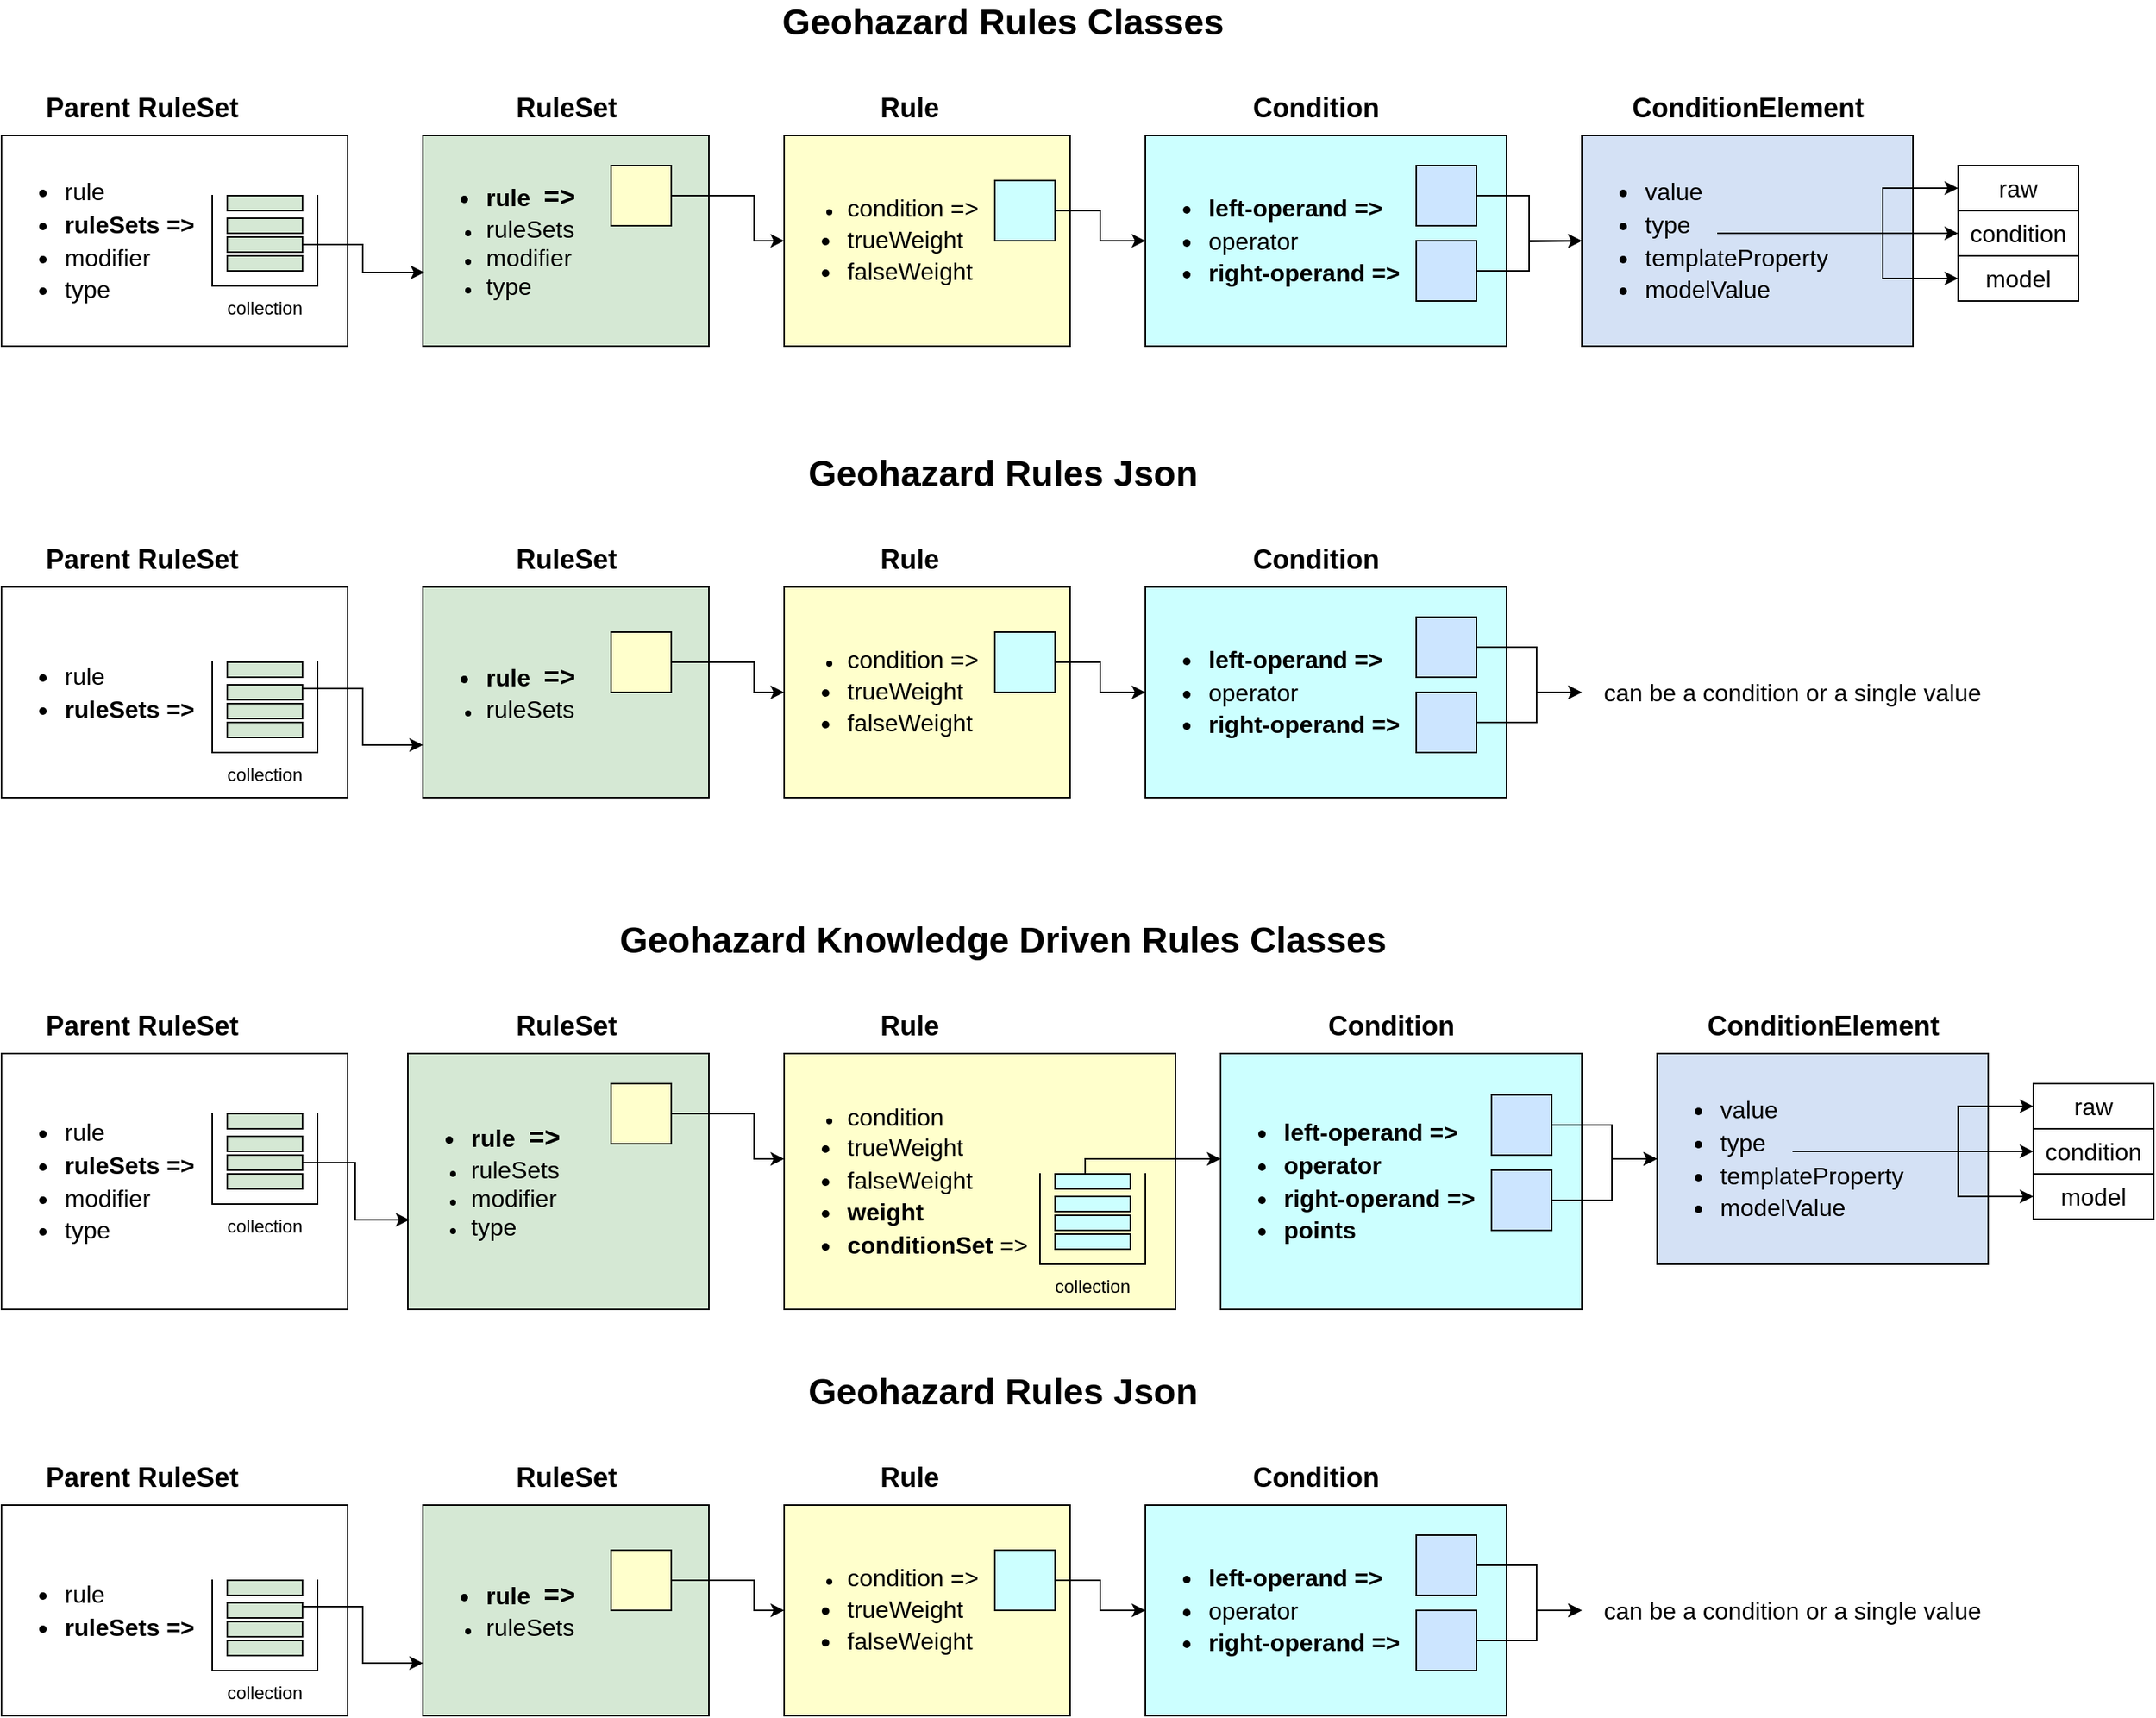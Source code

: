 <mxfile version="15.7.4" type="github">
  <diagram id="sxMFrem2wl8RH74wufwU" name="Page-1">
    <mxGraphModel dx="1648" dy="868" grid="1" gridSize="10" guides="1" tooltips="1" connect="1" arrows="1" fold="1" page="1" pageScale="1" pageWidth="850" pageHeight="1100" math="0" shadow="0">
      <root>
        <mxCell id="0" />
        <mxCell id="1" parent="0" />
        <mxCell id="js4cx9pCRo6sxlPfXKu8-2" value="&lt;ul&gt;&lt;li style=&quot;font-size: 12px&quot;&gt;&lt;span style=&quot;font-size: medium&quot;&gt;condition&lt;/span&gt;&lt;br&gt;&lt;/li&gt;&lt;li&gt;&lt;font size=&quot;3&quot;&gt;trueWeight&lt;/font&gt;&lt;br&gt;&lt;/li&gt;&lt;li&gt;&lt;font size=&quot;3&quot;&gt;falseWeight&lt;/font&gt;&lt;br&gt;&lt;/li&gt;&lt;li&gt;&lt;font size=&quot;3&quot;&gt;&lt;b&gt;weight&lt;/b&gt;&lt;/font&gt;&lt;/li&gt;&lt;li&gt;&lt;font size=&quot;3&quot;&gt;&lt;b&gt;conditionSet &lt;/b&gt;=&amp;gt;&lt;/font&gt;&lt;/li&gt;&lt;/ul&gt;" style="rounded=0;whiteSpace=wrap;html=1;fontSize=18;align=left;fillColor=#FFFFCC;" vertex="1" parent="1">
          <mxGeometry x="570" y="730" width="260" height="170" as="geometry" />
        </mxCell>
        <mxCell id="js4cx9pCRo6sxlPfXKu8-60" value="" style="shape=partialRectangle;whiteSpace=wrap;html=1;bottom=1;right=1;left=1;top=0;fillColor=none;routingCenterX=-0.5;" vertex="1" parent="1">
          <mxGeometry x="740" y="810" width="70" height="60" as="geometry" />
        </mxCell>
        <mxCell id="HFGd1xvJwXEQQx8zuNfL-83" value="&lt;ul&gt;&lt;li&gt;&lt;font style=&quot;font-size: 16px&quot;&gt;rule&amp;nbsp;&amp;nbsp;&lt;/font&gt;&lt;/li&gt;&lt;li&gt;&lt;b&gt;&lt;font style=&quot;font-size: 16px&quot;&gt;ruleSets&amp;nbsp;=&amp;gt;&lt;/font&gt;&lt;/b&gt;&lt;/li&gt;&lt;li&gt;&lt;font size=&quot;3&quot;&gt;modifier&lt;/font&gt;&lt;/li&gt;&lt;li&gt;&lt;font size=&quot;3&quot;&gt;type&lt;/font&gt;&lt;/li&gt;&lt;/ul&gt;" style="rounded=0;whiteSpace=wrap;html=1;fontSize=18;align=left;" parent="1" vertex="1">
          <mxGeometry x="50" y="120" width="230" height="140" as="geometry" />
        </mxCell>
        <mxCell id="HFGd1xvJwXEQQx8zuNfL-86" value="&lt;ul&gt;&lt;li style=&quot;font-size: 12px&quot;&gt;&lt;span style=&quot;font-size: medium&quot;&gt;condition =&amp;gt;&amp;nbsp;&lt;/span&gt;&lt;br&gt;&lt;/li&gt;&lt;li&gt;&lt;font size=&quot;3&quot;&gt;trueWeight&lt;/font&gt;&lt;br&gt;&lt;/li&gt;&lt;li&gt;&lt;font size=&quot;3&quot;&gt;falseWeight&lt;/font&gt;&lt;br&gt;&lt;/li&gt;&lt;/ul&gt;" style="rounded=0;whiteSpace=wrap;html=1;fontSize=18;align=left;fillColor=#FFFFCC;" parent="1" vertex="1">
          <mxGeometry x="570" y="120" width="190" height="140" as="geometry" />
        </mxCell>
        <mxCell id="HFGd1xvJwXEQQx8zuNfL-103" style="edgeStyle=orthogonalEdgeStyle;rounded=0;orthogonalLoop=1;jettySize=auto;html=1;fontSize=16;" parent="1" source="HFGd1xvJwXEQQx8zuNfL-87" target="HFGd1xvJwXEQQx8zuNfL-100" edge="1">
          <mxGeometry relative="1" as="geometry" />
        </mxCell>
        <mxCell id="HFGd1xvJwXEQQx8zuNfL-87" value="" style="whiteSpace=wrap;html=1;aspect=fixed;fontSize=18;align=left;fillColor=#CCFFFF;" parent="1" vertex="1">
          <mxGeometry x="710" y="150" width="40" height="40" as="geometry" />
        </mxCell>
        <mxCell id="HFGd1xvJwXEQQx8zuNfL-88" value="&lt;ul&gt;&lt;li&gt;&lt;font&gt;&lt;b&gt;&lt;font style=&quot;font-size: 16px&quot;&gt;rule&amp;nbsp; &lt;/font&gt;=&amp;gt;&lt;/b&gt;&lt;/font&gt;&lt;/li&gt;&lt;li style=&quot;font-size: 12px&quot;&gt;&lt;font size=&quot;3&quot;&gt;ruleSets&amp;nbsp;&lt;/font&gt;&lt;/li&gt;&lt;li style=&quot;font-size: 12px&quot;&gt;&lt;font size=&quot;3&quot;&gt;modifier&lt;/font&gt;&lt;/li&gt;&lt;li style=&quot;font-size: 12px&quot;&gt;&lt;font size=&quot;3&quot;&gt;type&lt;/font&gt;&lt;/li&gt;&lt;/ul&gt;" style="rounded=0;whiteSpace=wrap;html=1;fontSize=18;align=left;fillColor=#D5E8D4;" parent="1" vertex="1">
          <mxGeometry x="330" y="120" width="190" height="140" as="geometry" />
        </mxCell>
        <mxCell id="HFGd1xvJwXEQQx8zuNfL-99" style="edgeStyle=orthogonalEdgeStyle;rounded=0;orthogonalLoop=1;jettySize=auto;html=1;fontSize=10;" parent="1" source="HFGd1xvJwXEQQx8zuNfL-89" target="HFGd1xvJwXEQQx8zuNfL-86" edge="1">
          <mxGeometry relative="1" as="geometry">
            <Array as="points">
              <mxPoint x="550" y="160" />
              <mxPoint x="550" y="190" />
            </Array>
          </mxGeometry>
        </mxCell>
        <mxCell id="HFGd1xvJwXEQQx8zuNfL-89" value="" style="whiteSpace=wrap;html=1;aspect=fixed;fontSize=18;align=left;fillColor=#FFFFCC;" parent="1" vertex="1">
          <mxGeometry x="455" y="140" width="40" height="40" as="geometry" />
        </mxCell>
        <mxCell id="HFGd1xvJwXEQQx8zuNfL-92" value="&lt;font style=&quot;font-size: 18px&quot;&gt;Parent RuleSet&lt;/font&gt;" style="text;strokeColor=none;fillColor=none;html=1;fontSize=24;fontStyle=1;verticalAlign=middle;align=center;" parent="1" vertex="1">
          <mxGeometry x="70" y="80" width="145" height="40" as="geometry" />
        </mxCell>
        <mxCell id="HFGd1xvJwXEQQx8zuNfL-94" value="&lt;font style=&quot;font-size: 18px&quot;&gt;RuleSet&lt;/font&gt;" style="text;strokeColor=none;fillColor=none;html=1;fontSize=24;fontStyle=1;verticalAlign=middle;align=center;" parent="1" vertex="1">
          <mxGeometry x="352.5" y="80" width="145" height="40" as="geometry" />
        </mxCell>
        <mxCell id="HFGd1xvJwXEQQx8zuNfL-95" value="&lt;font style=&quot;font-size: 18px&quot;&gt;Rule&lt;/font&gt;" style="text;strokeColor=none;fillColor=none;html=1;fontSize=24;fontStyle=1;verticalAlign=middle;align=center;" parent="1" vertex="1">
          <mxGeometry x="580" y="80" width="145" height="40" as="geometry" />
        </mxCell>
        <mxCell id="HFGd1xvJwXEQQx8zuNfL-100" value="&lt;ul&gt;&lt;li&gt;&lt;b&gt;&lt;font size=&quot;3&quot;&gt;left-operand =&amp;gt;&amp;nbsp;&lt;/font&gt;&lt;br&gt;&lt;/b&gt;&lt;/li&gt;&lt;li&gt;&lt;font size=&quot;3&quot;&gt;operator&lt;/font&gt;&lt;br&gt;&lt;/li&gt;&lt;li&gt;&lt;font size=&quot;3&quot;&gt;&lt;b&gt;right-operand =&amp;gt;&lt;/b&gt;&lt;/font&gt;&lt;br&gt;&lt;/li&gt;&lt;/ul&gt;" style="rounded=0;whiteSpace=wrap;html=1;fontSize=18;align=left;fillColor=#CCFFFF;" parent="1" vertex="1">
          <mxGeometry x="810" y="120" width="240" height="140" as="geometry" />
        </mxCell>
        <mxCell id="HFGd1xvJwXEQQx8zuNfL-101" value="&lt;font style=&quot;font-size: 18px&quot;&gt;Condition&lt;/font&gt;" style="text;strokeColor=none;fillColor=none;html=1;fontSize=24;fontStyle=1;verticalAlign=middle;align=center;" parent="1" vertex="1">
          <mxGeometry x="850" y="80" width="145" height="40" as="geometry" />
        </mxCell>
        <mxCell id="HFGd1xvJwXEQQx8zuNfL-107" style="edgeStyle=orthogonalEdgeStyle;rounded=0;orthogonalLoop=1;jettySize=auto;html=1;entryX=0;entryY=0.5;entryDx=0;entryDy=0;fontSize=16;" parent="1" source="HFGd1xvJwXEQQx8zuNfL-102" target="HFGd1xvJwXEQQx8zuNfL-105" edge="1">
          <mxGeometry relative="1" as="geometry" />
        </mxCell>
        <mxCell id="HFGd1xvJwXEQQx8zuNfL-102" value="" style="whiteSpace=wrap;html=1;aspect=fixed;fontSize=18;align=left;fillColor=#CCE5FF;" parent="1" vertex="1">
          <mxGeometry x="990" y="140" width="40" height="40" as="geometry" />
        </mxCell>
        <mxCell id="HFGd1xvJwXEQQx8zuNfL-108" style="edgeStyle=orthogonalEdgeStyle;rounded=0;orthogonalLoop=1;jettySize=auto;html=1;fontSize=16;" parent="1" source="HFGd1xvJwXEQQx8zuNfL-104" edge="1">
          <mxGeometry relative="1" as="geometry">
            <mxPoint x="1100" y="190" as="targetPoint" />
          </mxGeometry>
        </mxCell>
        <mxCell id="HFGd1xvJwXEQQx8zuNfL-104" value="" style="whiteSpace=wrap;html=1;aspect=fixed;fontSize=18;align=left;fillColor=#CCE5FF;" parent="1" vertex="1">
          <mxGeometry x="990" y="190" width="40" height="40" as="geometry" />
        </mxCell>
        <mxCell id="HFGd1xvJwXEQQx8zuNfL-105" value="&lt;ul&gt;&lt;li&gt;&lt;font size=&quot;3&quot;&gt;value&lt;/font&gt;&lt;br&gt;&lt;/li&gt;&lt;li&gt;&lt;font size=&quot;3&quot;&gt;type&lt;/font&gt;&lt;br&gt;&lt;/li&gt;&lt;li&gt;&lt;font size=&quot;3&quot;&gt;templateProperty&lt;/font&gt;&lt;br&gt;&lt;/li&gt;&lt;li&gt;&lt;font size=&quot;3&quot;&gt;modelValue&lt;br&gt;&lt;/font&gt;&lt;/li&gt;&lt;/ul&gt;" style="rounded=0;whiteSpace=wrap;html=1;fontSize=18;align=left;fillColor=#D4E1F5;" parent="1" vertex="1">
          <mxGeometry x="1100" y="120" width="220" height="140" as="geometry" />
        </mxCell>
        <mxCell id="HFGd1xvJwXEQQx8zuNfL-106" value="&lt;font style=&quot;font-size: 18px&quot;&gt;ConditionElement&lt;/font&gt;" style="text;strokeColor=none;fillColor=none;html=1;fontSize=24;fontStyle=1;verticalAlign=middle;align=center;" parent="1" vertex="1">
          <mxGeometry x="1130" y="80" width="160" height="40" as="geometry" />
        </mxCell>
        <mxCell id="HFGd1xvJwXEQQx8zuNfL-109" value="raw" style="rounded=0;whiteSpace=wrap;html=1;fontSize=16;fillColor=#FFFFFF;align=center;" parent="1" vertex="1">
          <mxGeometry x="1350" y="140" width="80" height="30" as="geometry" />
        </mxCell>
        <mxCell id="HFGd1xvJwXEQQx8zuNfL-110" value="condition" style="rounded=0;whiteSpace=wrap;html=1;fontSize=16;fillColor=#FFFFFF;align=center;" parent="1" vertex="1">
          <mxGeometry x="1350" y="170" width="80" height="30" as="geometry" />
        </mxCell>
        <mxCell id="HFGd1xvJwXEQQx8zuNfL-111" value="model" style="rounded=0;whiteSpace=wrap;html=1;fontSize=16;fillColor=#FFFFFF;align=center;" parent="1" vertex="1">
          <mxGeometry x="1350" y="200" width="80" height="30" as="geometry" />
        </mxCell>
        <mxCell id="HFGd1xvJwXEQQx8zuNfL-121" style="edgeStyle=orthogonalEdgeStyle;rounded=0;orthogonalLoop=1;jettySize=auto;html=1;entryX=0;entryY=0.5;entryDx=0;entryDy=0;fontSize=16;" parent="1" source="HFGd1xvJwXEQQx8zuNfL-120" target="HFGd1xvJwXEQQx8zuNfL-109" edge="1">
          <mxGeometry relative="1" as="geometry">
            <Array as="points">
              <mxPoint x="1300" y="185" />
              <mxPoint x="1300" y="155" />
            </Array>
          </mxGeometry>
        </mxCell>
        <mxCell id="HFGd1xvJwXEQQx8zuNfL-122" style="edgeStyle=orthogonalEdgeStyle;rounded=0;orthogonalLoop=1;jettySize=auto;html=1;fontSize=16;" parent="1" source="HFGd1xvJwXEQQx8zuNfL-120" target="HFGd1xvJwXEQQx8zuNfL-110" edge="1">
          <mxGeometry relative="1" as="geometry">
            <Array as="points" />
          </mxGeometry>
        </mxCell>
        <mxCell id="HFGd1xvJwXEQQx8zuNfL-123" style="edgeStyle=orthogonalEdgeStyle;rounded=0;orthogonalLoop=1;jettySize=auto;html=1;entryX=0;entryY=0.5;entryDx=0;entryDy=0;fontSize=16;" parent="1" source="HFGd1xvJwXEQQx8zuNfL-120" target="HFGd1xvJwXEQQx8zuNfL-111" edge="1">
          <mxGeometry relative="1" as="geometry">
            <Array as="points">
              <mxPoint x="1185" y="185" />
              <mxPoint x="1300" y="185" />
              <mxPoint x="1300" y="215" />
            </Array>
          </mxGeometry>
        </mxCell>
        <mxCell id="HFGd1xvJwXEQQx8zuNfL-120" value="" style="ellipse;whiteSpace=wrap;html=1;fontSize=16;fillColor=none;align=center;strokeColor=none;" parent="1" vertex="1">
          <mxGeometry x="1180" y="177.5" width="10" height="15" as="geometry" />
        </mxCell>
        <mxCell id="pJBhCENrvV2Ao8JT04mM-1" value="Geohazard Rules Classes" style="text;strokeColor=none;fillColor=none;html=1;fontSize=24;fontStyle=1;verticalAlign=middle;align=center;" parent="1" vertex="1">
          <mxGeometry x="50" y="30" width="1330" height="30" as="geometry" />
        </mxCell>
        <mxCell id="pJBhCENrvV2Ao8JT04mM-2" value="&lt;ul&gt;&lt;li&gt;&lt;font style=&quot;font-size: 16px&quot;&gt;rule&amp;nbsp;&amp;nbsp;&lt;/font&gt;&lt;/li&gt;&lt;li&gt;&lt;b&gt;&lt;font style=&quot;font-size: 16px&quot;&gt;ruleSets&amp;nbsp;=&amp;gt;&lt;/font&gt;&lt;/b&gt;&lt;/li&gt;&lt;/ul&gt;" style="rounded=0;whiteSpace=wrap;html=1;fontSize=18;align=left;" parent="1" vertex="1">
          <mxGeometry x="50" y="420" width="230" height="140" as="geometry" />
        </mxCell>
        <mxCell id="pJBhCENrvV2Ao8JT04mM-5" value="&lt;ul&gt;&lt;li style=&quot;font-size: 12px&quot;&gt;&lt;span style=&quot;font-size: medium&quot;&gt;condition =&amp;gt;&amp;nbsp;&lt;/span&gt;&lt;br&gt;&lt;/li&gt;&lt;li&gt;&lt;font size=&quot;3&quot;&gt;trueWeight&lt;/font&gt;&lt;br&gt;&lt;/li&gt;&lt;li&gt;&lt;font size=&quot;3&quot;&gt;falseWeight&lt;/font&gt;&lt;br&gt;&lt;/li&gt;&lt;/ul&gt;" style="rounded=0;whiteSpace=wrap;html=1;fontSize=18;align=left;fillColor=#FFFFCC;" parent="1" vertex="1">
          <mxGeometry x="570" y="420" width="190" height="140" as="geometry" />
        </mxCell>
        <mxCell id="pJBhCENrvV2Ao8JT04mM-6" style="edgeStyle=orthogonalEdgeStyle;rounded=0;orthogonalLoop=1;jettySize=auto;html=1;fontSize=16;" parent="1" source="pJBhCENrvV2Ao8JT04mM-7" target="pJBhCENrvV2Ao8JT04mM-14" edge="1">
          <mxGeometry relative="1" as="geometry" />
        </mxCell>
        <mxCell id="pJBhCENrvV2Ao8JT04mM-7" value="" style="whiteSpace=wrap;html=1;aspect=fixed;fontSize=18;align=left;fillColor=#CCFFFF;" parent="1" vertex="1">
          <mxGeometry x="710" y="450" width="40" height="40" as="geometry" />
        </mxCell>
        <mxCell id="pJBhCENrvV2Ao8JT04mM-8" value="&lt;ul&gt;&lt;li&gt;&lt;font&gt;&lt;b&gt;&lt;font style=&quot;font-size: 16px&quot;&gt;rule&amp;nbsp; &lt;/font&gt;=&amp;gt;&lt;/b&gt;&lt;/font&gt;&lt;/li&gt;&lt;li style=&quot;font-size: 12px&quot;&gt;&lt;font size=&quot;3&quot;&gt;ruleSets&amp;nbsp;&lt;/font&gt;&lt;/li&gt;&lt;/ul&gt;" style="rounded=0;whiteSpace=wrap;html=1;fontSize=18;align=left;fillColor=#D5E8D4;" parent="1" vertex="1">
          <mxGeometry x="330" y="420" width="190" height="140" as="geometry" />
        </mxCell>
        <mxCell id="pJBhCENrvV2Ao8JT04mM-9" style="edgeStyle=orthogonalEdgeStyle;rounded=0;orthogonalLoop=1;jettySize=auto;html=1;fontSize=10;exitX=1;exitY=0.5;exitDx=0;exitDy=0;" parent="1" source="pJBhCENrvV2Ao8JT04mM-10" target="pJBhCENrvV2Ao8JT04mM-5" edge="1">
          <mxGeometry relative="1" as="geometry">
            <Array as="points">
              <mxPoint x="550" y="470" />
              <mxPoint x="550" y="490" />
            </Array>
          </mxGeometry>
        </mxCell>
        <mxCell id="pJBhCENrvV2Ao8JT04mM-10" value="" style="whiteSpace=wrap;html=1;aspect=fixed;fontSize=18;align=left;fillColor=#FFFFCC;" parent="1" vertex="1">
          <mxGeometry x="455" y="450" width="40" height="40" as="geometry" />
        </mxCell>
        <mxCell id="pJBhCENrvV2Ao8JT04mM-11" value="&lt;font style=&quot;font-size: 18px&quot;&gt;Parent RuleSet&lt;/font&gt;" style="text;strokeColor=none;fillColor=none;html=1;fontSize=24;fontStyle=1;verticalAlign=middle;align=center;" parent="1" vertex="1">
          <mxGeometry x="70" y="380" width="145" height="40" as="geometry" />
        </mxCell>
        <mxCell id="pJBhCENrvV2Ao8JT04mM-12" value="&lt;font style=&quot;font-size: 18px&quot;&gt;RuleSet&lt;/font&gt;" style="text;strokeColor=none;fillColor=none;html=1;fontSize=24;fontStyle=1;verticalAlign=middle;align=center;" parent="1" vertex="1">
          <mxGeometry x="352.5" y="380" width="145" height="40" as="geometry" />
        </mxCell>
        <mxCell id="pJBhCENrvV2Ao8JT04mM-13" value="&lt;font style=&quot;font-size: 18px&quot;&gt;Rule&lt;/font&gt;" style="text;strokeColor=none;fillColor=none;html=1;fontSize=24;fontStyle=1;verticalAlign=middle;align=center;" parent="1" vertex="1">
          <mxGeometry x="580" y="380" width="145" height="40" as="geometry" />
        </mxCell>
        <mxCell id="pJBhCENrvV2Ao8JT04mM-14" value="&lt;ul&gt;&lt;li&gt;&lt;b&gt;&lt;font size=&quot;3&quot;&gt;left-operand =&amp;gt;&amp;nbsp;&lt;/font&gt;&lt;br&gt;&lt;/b&gt;&lt;/li&gt;&lt;li&gt;&lt;font size=&quot;3&quot;&gt;operator&lt;/font&gt;&lt;br&gt;&lt;/li&gt;&lt;li&gt;&lt;font size=&quot;3&quot;&gt;&lt;b&gt;right-operand =&amp;gt;&lt;/b&gt;&lt;/font&gt;&lt;br&gt;&lt;/li&gt;&lt;/ul&gt;" style="rounded=0;whiteSpace=wrap;html=1;fontSize=18;align=left;fillColor=#CCFFFF;" parent="1" vertex="1">
          <mxGeometry x="810" y="420" width="240" height="140" as="geometry" />
        </mxCell>
        <mxCell id="pJBhCENrvV2Ao8JT04mM-15" value="&lt;font style=&quot;font-size: 18px&quot;&gt;Condition&lt;/font&gt;" style="text;strokeColor=none;fillColor=none;html=1;fontSize=24;fontStyle=1;verticalAlign=middle;align=center;" parent="1" vertex="1">
          <mxGeometry x="850" y="380" width="145" height="40" as="geometry" />
        </mxCell>
        <mxCell id="pJBhCENrvV2Ao8JT04mM-16" style="edgeStyle=orthogonalEdgeStyle;rounded=0;orthogonalLoop=1;jettySize=auto;html=1;entryX=0;entryY=0.5;entryDx=0;entryDy=0;fontSize=16;" parent="1" source="pJBhCENrvV2Ao8JT04mM-17" edge="1">
          <mxGeometry relative="1" as="geometry">
            <mxPoint x="1100" y="490" as="targetPoint" />
            <Array as="points">
              <mxPoint x="1070" y="460" />
              <mxPoint x="1070" y="490" />
            </Array>
          </mxGeometry>
        </mxCell>
        <mxCell id="pJBhCENrvV2Ao8JT04mM-17" value="" style="whiteSpace=wrap;html=1;aspect=fixed;fontSize=18;align=left;fillColor=#CCE5FF;" parent="1" vertex="1">
          <mxGeometry x="990" y="440" width="40" height="40" as="geometry" />
        </mxCell>
        <mxCell id="pJBhCENrvV2Ao8JT04mM-18" style="edgeStyle=orthogonalEdgeStyle;rounded=0;orthogonalLoop=1;jettySize=auto;html=1;fontSize=16;" parent="1" source="pJBhCENrvV2Ao8JT04mM-19" edge="1">
          <mxGeometry relative="1" as="geometry">
            <mxPoint x="1100" y="490" as="targetPoint" />
            <Array as="points">
              <mxPoint x="1070" y="510" />
              <mxPoint x="1070" y="490" />
            </Array>
          </mxGeometry>
        </mxCell>
        <mxCell id="pJBhCENrvV2Ao8JT04mM-19" value="" style="whiteSpace=wrap;html=1;aspect=fixed;fontSize=18;align=left;fillColor=#CCE5FF;" parent="1" vertex="1">
          <mxGeometry x="990" y="490" width="40" height="40" as="geometry" />
        </mxCell>
        <mxCell id="pJBhCENrvV2Ao8JT04mM-29" value="Geohazard Rules Json" style="text;strokeColor=none;fillColor=none;html=1;fontSize=24;fontStyle=1;verticalAlign=middle;align=center;" parent="1" vertex="1">
          <mxGeometry x="50" y="330" width="1330" height="30" as="geometry" />
        </mxCell>
        <mxCell id="pJBhCENrvV2Ao8JT04mM-33" value="can be a condition or a single value" style="rounded=0;whiteSpace=wrap;html=1;fontSize=16;fillColor=#FFFFFF;align=center;strokeColor=none;" parent="1" vertex="1">
          <mxGeometry x="1110" y="475" width="260" height="30" as="geometry" />
        </mxCell>
        <mxCell id="rZh1_CkZp7eCHB4b2Hj2-3" value="" style="rounded=0;whiteSpace=wrap;html=1;fillColor=#D5E8D4;" parent="1" vertex="1">
          <mxGeometry x="200" y="160" width="50" height="10" as="geometry" />
        </mxCell>
        <mxCell id="rZh1_CkZp7eCHB4b2Hj2-8" value="" style="shape=partialRectangle;whiteSpace=wrap;html=1;bottom=1;right=1;left=1;top=0;fillColor=none;routingCenterX=-0.5;" parent="1" vertex="1">
          <mxGeometry x="190" y="160" width="70" height="60" as="geometry" />
        </mxCell>
        <mxCell id="rZh1_CkZp7eCHB4b2Hj2-12" value="" style="rounded=0;whiteSpace=wrap;html=1;fillColor=#D5E8D4;" parent="1" vertex="1">
          <mxGeometry x="200" y="175" width="50" height="10" as="geometry" />
        </mxCell>
        <mxCell id="rZh1_CkZp7eCHB4b2Hj2-17" style="edgeStyle=orthogonalEdgeStyle;rounded=0;orthogonalLoop=1;jettySize=auto;html=1;entryX=0.005;entryY=0.65;entryDx=0;entryDy=0;entryPerimeter=0;" parent="1" source="rZh1_CkZp7eCHB4b2Hj2-13" target="HFGd1xvJwXEQQx8zuNfL-88" edge="1">
          <mxGeometry relative="1" as="geometry" />
        </mxCell>
        <mxCell id="rZh1_CkZp7eCHB4b2Hj2-13" value="" style="rounded=0;whiteSpace=wrap;html=1;fillColor=#D5E8D4;" parent="1" vertex="1">
          <mxGeometry x="200" y="187.5" width="50" height="10" as="geometry" />
        </mxCell>
        <mxCell id="rZh1_CkZp7eCHB4b2Hj2-14" value="" style="rounded=0;whiteSpace=wrap;html=1;fillColor=#D5E8D4;" parent="1" vertex="1">
          <mxGeometry x="200" y="200" width="50" height="10" as="geometry" />
        </mxCell>
        <mxCell id="rZh1_CkZp7eCHB4b2Hj2-19" value="collection" style="text;html=1;strokeColor=none;fillColor=none;align=center;verticalAlign=middle;whiteSpace=wrap;rounded=0;" parent="1" vertex="1">
          <mxGeometry x="195" y="220" width="60" height="30" as="geometry" />
        </mxCell>
        <mxCell id="rZh1_CkZp7eCHB4b2Hj2-20" value="" style="rounded=0;whiteSpace=wrap;html=1;fillColor=#D5E8D4;" parent="1" vertex="1">
          <mxGeometry x="200" y="470" width="50" height="10" as="geometry" />
        </mxCell>
        <mxCell id="rZh1_CkZp7eCHB4b2Hj2-21" value="" style="shape=partialRectangle;whiteSpace=wrap;html=1;bottom=1;right=1;left=1;top=0;fillColor=none;routingCenterX=-0.5;" parent="1" vertex="1">
          <mxGeometry x="190" y="470" width="70" height="60" as="geometry" />
        </mxCell>
        <mxCell id="rZh1_CkZp7eCHB4b2Hj2-27" style="edgeStyle=orthogonalEdgeStyle;rounded=0;orthogonalLoop=1;jettySize=auto;html=1;exitX=1;exitY=0.25;exitDx=0;exitDy=0;entryX=0;entryY=0.75;entryDx=0;entryDy=0;" parent="1" source="rZh1_CkZp7eCHB4b2Hj2-22" target="pJBhCENrvV2Ao8JT04mM-8" edge="1">
          <mxGeometry relative="1" as="geometry" />
        </mxCell>
        <mxCell id="rZh1_CkZp7eCHB4b2Hj2-22" value="" style="rounded=0;whiteSpace=wrap;html=1;fillColor=#D5E8D4;" parent="1" vertex="1">
          <mxGeometry x="200" y="485" width="50" height="10" as="geometry" />
        </mxCell>
        <mxCell id="rZh1_CkZp7eCHB4b2Hj2-23" value="" style="rounded=0;whiteSpace=wrap;html=1;fillColor=#D5E8D4;" parent="1" vertex="1">
          <mxGeometry x="200" y="497.5" width="50" height="10" as="geometry" />
        </mxCell>
        <mxCell id="rZh1_CkZp7eCHB4b2Hj2-24" value="" style="rounded=0;whiteSpace=wrap;html=1;fillColor=#D5E8D4;" parent="1" vertex="1">
          <mxGeometry x="200" y="510" width="50" height="10" as="geometry" />
        </mxCell>
        <mxCell id="rZh1_CkZp7eCHB4b2Hj2-25" value="collection" style="text;html=1;strokeColor=none;fillColor=none;align=center;verticalAlign=middle;whiteSpace=wrap;rounded=0;" parent="1" vertex="1">
          <mxGeometry x="195" y="530" width="60" height="30" as="geometry" />
        </mxCell>
        <mxCell id="js4cx9pCRo6sxlPfXKu8-1" value="&lt;ul&gt;&lt;li&gt;&lt;font style=&quot;font-size: 16px&quot;&gt;rule&amp;nbsp;&amp;nbsp;&lt;/font&gt;&lt;/li&gt;&lt;li&gt;&lt;b&gt;&lt;font style=&quot;font-size: 16px&quot;&gt;ruleSets&amp;nbsp;=&amp;gt;&lt;/font&gt;&lt;/b&gt;&lt;/li&gt;&lt;li&gt;&lt;font size=&quot;3&quot;&gt;modifier&lt;/font&gt;&lt;/li&gt;&lt;li&gt;&lt;font size=&quot;3&quot;&gt;type&lt;/font&gt;&lt;/li&gt;&lt;/ul&gt;" style="rounded=0;whiteSpace=wrap;html=1;fontSize=18;align=left;" vertex="1" parent="1">
          <mxGeometry x="50" y="730" width="230" height="170" as="geometry" />
        </mxCell>
        <mxCell id="js4cx9pCRo6sxlPfXKu8-3" style="edgeStyle=orthogonalEdgeStyle;rounded=0;orthogonalLoop=1;jettySize=auto;html=1;fontSize=16;exitX=1;exitY=0.75;exitDx=0;exitDy=0;" edge="1" source="js4cx9pCRo6sxlPfXKu8-59" target="js4cx9pCRo6sxlPfXKu8-11" parent="1">
          <mxGeometry relative="1" as="geometry">
            <mxPoint x="750" y="780" as="sourcePoint" />
            <Array as="points">
              <mxPoint x="770" y="818" />
              <mxPoint x="770" y="800" />
            </Array>
          </mxGeometry>
        </mxCell>
        <mxCell id="js4cx9pCRo6sxlPfXKu8-5" value="&lt;ul&gt;&lt;li&gt;&lt;font&gt;&lt;b&gt;&lt;font style=&quot;font-size: 16px&quot;&gt;rule&amp;nbsp; &lt;/font&gt;=&amp;gt;&lt;/b&gt;&lt;/font&gt;&lt;/li&gt;&lt;li style=&quot;font-size: 12px&quot;&gt;&lt;font size=&quot;3&quot;&gt;ruleSets&amp;nbsp;&lt;/font&gt;&lt;/li&gt;&lt;li style=&quot;font-size: 12px&quot;&gt;&lt;font size=&quot;3&quot;&gt;modifier&lt;/font&gt;&lt;/li&gt;&lt;li style=&quot;font-size: 12px&quot;&gt;&lt;font size=&quot;3&quot;&gt;type&lt;/font&gt;&lt;/li&gt;&lt;/ul&gt;" style="rounded=0;whiteSpace=wrap;html=1;fontSize=18;align=left;fillColor=#D5E8D4;" vertex="1" parent="1">
          <mxGeometry x="320" y="730" width="200" height="170" as="geometry" />
        </mxCell>
        <mxCell id="js4cx9pCRo6sxlPfXKu8-6" style="edgeStyle=orthogonalEdgeStyle;rounded=0;orthogonalLoop=1;jettySize=auto;html=1;fontSize=10;" edge="1" source="js4cx9pCRo6sxlPfXKu8-7" target="js4cx9pCRo6sxlPfXKu8-2" parent="1">
          <mxGeometry relative="1" as="geometry">
            <Array as="points">
              <mxPoint x="550" y="770" />
              <mxPoint x="550" y="800" />
            </Array>
          </mxGeometry>
        </mxCell>
        <mxCell id="js4cx9pCRo6sxlPfXKu8-7" value="" style="whiteSpace=wrap;html=1;aspect=fixed;fontSize=18;align=left;fillColor=#FFFFCC;" vertex="1" parent="1">
          <mxGeometry x="455" y="750" width="40" height="40" as="geometry" />
        </mxCell>
        <mxCell id="js4cx9pCRo6sxlPfXKu8-8" value="&lt;font style=&quot;font-size: 18px&quot;&gt;Parent RuleSet&lt;/font&gt;" style="text;strokeColor=none;fillColor=none;html=1;fontSize=24;fontStyle=1;verticalAlign=middle;align=center;" vertex="1" parent="1">
          <mxGeometry x="70" y="690" width="145" height="40" as="geometry" />
        </mxCell>
        <mxCell id="js4cx9pCRo6sxlPfXKu8-9" value="&lt;font style=&quot;font-size: 18px&quot;&gt;RuleSet&lt;/font&gt;" style="text;strokeColor=none;fillColor=none;html=1;fontSize=24;fontStyle=1;verticalAlign=middle;align=center;" vertex="1" parent="1">
          <mxGeometry x="352.5" y="690" width="145" height="40" as="geometry" />
        </mxCell>
        <mxCell id="js4cx9pCRo6sxlPfXKu8-10" value="&lt;font style=&quot;font-size: 18px&quot;&gt;Rule&lt;/font&gt;" style="text;strokeColor=none;fillColor=none;html=1;fontSize=24;fontStyle=1;verticalAlign=middle;align=center;" vertex="1" parent="1">
          <mxGeometry x="580" y="690" width="145" height="40" as="geometry" />
        </mxCell>
        <mxCell id="js4cx9pCRo6sxlPfXKu8-11" value="&lt;ul&gt;&lt;li&gt;&lt;b&gt;&lt;font size=&quot;3&quot;&gt;left-operand =&amp;gt;&amp;nbsp;&lt;/font&gt;&lt;br&gt;&lt;/b&gt;&lt;/li&gt;&lt;li&gt;&lt;font size=&quot;3&quot;&gt;&lt;b&gt;operator&lt;/b&gt;&lt;/font&gt;&lt;br&gt;&lt;/li&gt;&lt;li&gt;&lt;font size=&quot;3&quot;&gt;&lt;b&gt;right-operand =&amp;gt;&lt;/b&gt;&lt;/font&gt;&lt;br&gt;&lt;/li&gt;&lt;li&gt;&lt;font size=&quot;3&quot;&gt;&lt;b&gt;points&lt;/b&gt;&lt;/font&gt;&lt;/li&gt;&lt;/ul&gt;" style="rounded=0;whiteSpace=wrap;html=1;fontSize=18;align=left;fillColor=#CCFFFF;" vertex="1" parent="1">
          <mxGeometry x="860" y="730" width="240" height="170" as="geometry" />
        </mxCell>
        <mxCell id="js4cx9pCRo6sxlPfXKu8-12" value="&lt;font style=&quot;font-size: 18px&quot;&gt;Condition&lt;/font&gt;" style="text;strokeColor=none;fillColor=none;html=1;fontSize=24;fontStyle=1;verticalAlign=middle;align=center;" vertex="1" parent="1">
          <mxGeometry x="900" y="690" width="145" height="40" as="geometry" />
        </mxCell>
        <mxCell id="js4cx9pCRo6sxlPfXKu8-13" style="edgeStyle=orthogonalEdgeStyle;rounded=0;orthogonalLoop=1;jettySize=auto;html=1;entryX=0;entryY=0.5;entryDx=0;entryDy=0;fontSize=16;" edge="1" source="js4cx9pCRo6sxlPfXKu8-14" target="js4cx9pCRo6sxlPfXKu8-17" parent="1">
          <mxGeometry relative="1" as="geometry">
            <Array as="points">
              <mxPoint x="1120" y="778" />
              <mxPoint x="1120" y="800" />
            </Array>
          </mxGeometry>
        </mxCell>
        <mxCell id="js4cx9pCRo6sxlPfXKu8-14" value="" style="whiteSpace=wrap;html=1;aspect=fixed;fontSize=18;align=left;fillColor=#CCE5FF;" vertex="1" parent="1">
          <mxGeometry x="1040" y="757.5" width="40" height="40" as="geometry" />
        </mxCell>
        <mxCell id="js4cx9pCRo6sxlPfXKu8-15" style="edgeStyle=orthogonalEdgeStyle;rounded=0;orthogonalLoop=1;jettySize=auto;html=1;fontSize=16;" edge="1" source="js4cx9pCRo6sxlPfXKu8-16" parent="1">
          <mxGeometry relative="1" as="geometry">
            <mxPoint x="1150" y="800" as="targetPoint" />
            <Array as="points">
              <mxPoint x="1120" y="828" />
              <mxPoint x="1120" y="800" />
            </Array>
          </mxGeometry>
        </mxCell>
        <mxCell id="js4cx9pCRo6sxlPfXKu8-16" value="" style="whiteSpace=wrap;html=1;aspect=fixed;fontSize=18;align=left;fillColor=#CCE5FF;" vertex="1" parent="1">
          <mxGeometry x="1040" y="807.5" width="40" height="40" as="geometry" />
        </mxCell>
        <mxCell id="js4cx9pCRo6sxlPfXKu8-17" value="&lt;ul&gt;&lt;li&gt;&lt;font size=&quot;3&quot;&gt;value&lt;/font&gt;&lt;br&gt;&lt;/li&gt;&lt;li&gt;&lt;font size=&quot;3&quot;&gt;type&lt;/font&gt;&lt;br&gt;&lt;/li&gt;&lt;li&gt;&lt;font size=&quot;3&quot;&gt;templateProperty&lt;/font&gt;&lt;br&gt;&lt;/li&gt;&lt;li&gt;&lt;font size=&quot;3&quot;&gt;modelValue&lt;br&gt;&lt;/font&gt;&lt;/li&gt;&lt;/ul&gt;" style="rounded=0;whiteSpace=wrap;html=1;fontSize=18;align=left;fillColor=#D4E1F5;" vertex="1" parent="1">
          <mxGeometry x="1150" y="730" width="220" height="140" as="geometry" />
        </mxCell>
        <mxCell id="js4cx9pCRo6sxlPfXKu8-18" value="&lt;font style=&quot;font-size: 18px&quot;&gt;ConditionElement&lt;/font&gt;" style="text;strokeColor=none;fillColor=none;html=1;fontSize=24;fontStyle=1;verticalAlign=middle;align=center;" vertex="1" parent="1">
          <mxGeometry x="1180" y="690" width="160" height="40" as="geometry" />
        </mxCell>
        <mxCell id="js4cx9pCRo6sxlPfXKu8-19" value="raw" style="rounded=0;whiteSpace=wrap;html=1;fontSize=16;fillColor=#FFFFFF;align=center;" vertex="1" parent="1">
          <mxGeometry x="1400" y="750" width="80" height="30" as="geometry" />
        </mxCell>
        <mxCell id="js4cx9pCRo6sxlPfXKu8-20" value="condition" style="rounded=0;whiteSpace=wrap;html=1;fontSize=16;fillColor=#FFFFFF;align=center;" vertex="1" parent="1">
          <mxGeometry x="1400" y="780" width="80" height="30" as="geometry" />
        </mxCell>
        <mxCell id="js4cx9pCRo6sxlPfXKu8-21" value="model" style="rounded=0;whiteSpace=wrap;html=1;fontSize=16;fillColor=#FFFFFF;align=center;" vertex="1" parent="1">
          <mxGeometry x="1400" y="810" width="80" height="30" as="geometry" />
        </mxCell>
        <mxCell id="js4cx9pCRo6sxlPfXKu8-22" style="edgeStyle=orthogonalEdgeStyle;rounded=0;orthogonalLoop=1;jettySize=auto;html=1;entryX=0;entryY=0.5;entryDx=0;entryDy=0;fontSize=16;" edge="1" source="js4cx9pCRo6sxlPfXKu8-25" target="js4cx9pCRo6sxlPfXKu8-19" parent="1">
          <mxGeometry relative="1" as="geometry">
            <Array as="points">
              <mxPoint x="1350" y="795" />
              <mxPoint x="1350" y="765" />
            </Array>
          </mxGeometry>
        </mxCell>
        <mxCell id="js4cx9pCRo6sxlPfXKu8-23" style="edgeStyle=orthogonalEdgeStyle;rounded=0;orthogonalLoop=1;jettySize=auto;html=1;fontSize=16;" edge="1" source="js4cx9pCRo6sxlPfXKu8-25" target="js4cx9pCRo6sxlPfXKu8-20" parent="1">
          <mxGeometry relative="1" as="geometry">
            <Array as="points" />
          </mxGeometry>
        </mxCell>
        <mxCell id="js4cx9pCRo6sxlPfXKu8-24" style="edgeStyle=orthogonalEdgeStyle;rounded=0;orthogonalLoop=1;jettySize=auto;html=1;entryX=0;entryY=0.5;entryDx=0;entryDy=0;fontSize=16;" edge="1" source="js4cx9pCRo6sxlPfXKu8-25" target="js4cx9pCRo6sxlPfXKu8-21" parent="1">
          <mxGeometry relative="1" as="geometry">
            <Array as="points">
              <mxPoint x="1235" y="795" />
              <mxPoint x="1350" y="795" />
              <mxPoint x="1350" y="825" />
            </Array>
          </mxGeometry>
        </mxCell>
        <mxCell id="js4cx9pCRo6sxlPfXKu8-25" value="" style="ellipse;whiteSpace=wrap;html=1;fontSize=16;fillColor=none;align=center;strokeColor=none;" vertex="1" parent="1">
          <mxGeometry x="1230" y="787.5" width="10" height="15" as="geometry" />
        </mxCell>
        <mxCell id="js4cx9pCRo6sxlPfXKu8-26" value="Geohazard Knowledge Driven Rules Classes" style="text;strokeColor=none;fillColor=none;html=1;fontSize=24;fontStyle=1;verticalAlign=middle;align=center;" vertex="1" parent="1">
          <mxGeometry x="50" y="640" width="1330" height="30" as="geometry" />
        </mxCell>
        <mxCell id="js4cx9pCRo6sxlPfXKu8-27" value="&lt;ul&gt;&lt;li&gt;&lt;font style=&quot;font-size: 16px&quot;&gt;rule&amp;nbsp;&amp;nbsp;&lt;/font&gt;&lt;/li&gt;&lt;li&gt;&lt;b&gt;&lt;font style=&quot;font-size: 16px&quot;&gt;ruleSets&amp;nbsp;=&amp;gt;&lt;/font&gt;&lt;/b&gt;&lt;/li&gt;&lt;/ul&gt;" style="rounded=0;whiteSpace=wrap;html=1;fontSize=18;align=left;" vertex="1" parent="1">
          <mxGeometry x="50" y="1030" width="230" height="140" as="geometry" />
        </mxCell>
        <mxCell id="js4cx9pCRo6sxlPfXKu8-28" value="&lt;ul&gt;&lt;li style=&quot;font-size: 12px&quot;&gt;&lt;span style=&quot;font-size: medium&quot;&gt;condition =&amp;gt;&amp;nbsp;&lt;/span&gt;&lt;br&gt;&lt;/li&gt;&lt;li&gt;&lt;font size=&quot;3&quot;&gt;trueWeight&lt;/font&gt;&lt;br&gt;&lt;/li&gt;&lt;li&gt;&lt;font size=&quot;3&quot;&gt;falseWeight&lt;/font&gt;&lt;br&gt;&lt;/li&gt;&lt;/ul&gt;" style="rounded=0;whiteSpace=wrap;html=1;fontSize=18;align=left;fillColor=#FFFFCC;" vertex="1" parent="1">
          <mxGeometry x="570" y="1030" width="190" height="140" as="geometry" />
        </mxCell>
        <mxCell id="js4cx9pCRo6sxlPfXKu8-29" style="edgeStyle=orthogonalEdgeStyle;rounded=0;orthogonalLoop=1;jettySize=auto;html=1;fontSize=16;" edge="1" source="js4cx9pCRo6sxlPfXKu8-30" target="js4cx9pCRo6sxlPfXKu8-37" parent="1">
          <mxGeometry relative="1" as="geometry" />
        </mxCell>
        <mxCell id="js4cx9pCRo6sxlPfXKu8-30" value="" style="whiteSpace=wrap;html=1;aspect=fixed;fontSize=18;align=left;fillColor=#CCFFFF;" vertex="1" parent="1">
          <mxGeometry x="710" y="1060" width="40" height="40" as="geometry" />
        </mxCell>
        <mxCell id="js4cx9pCRo6sxlPfXKu8-31" value="&lt;ul&gt;&lt;li&gt;&lt;font&gt;&lt;b&gt;&lt;font style=&quot;font-size: 16px&quot;&gt;rule&amp;nbsp; &lt;/font&gt;=&amp;gt;&lt;/b&gt;&lt;/font&gt;&lt;/li&gt;&lt;li style=&quot;font-size: 12px&quot;&gt;&lt;font size=&quot;3&quot;&gt;ruleSets&amp;nbsp;&lt;/font&gt;&lt;/li&gt;&lt;/ul&gt;" style="rounded=0;whiteSpace=wrap;html=1;fontSize=18;align=left;fillColor=#D5E8D4;" vertex="1" parent="1">
          <mxGeometry x="330" y="1030" width="190" height="140" as="geometry" />
        </mxCell>
        <mxCell id="js4cx9pCRo6sxlPfXKu8-32" style="edgeStyle=orthogonalEdgeStyle;rounded=0;orthogonalLoop=1;jettySize=auto;html=1;fontSize=10;exitX=1;exitY=0.5;exitDx=0;exitDy=0;" edge="1" source="js4cx9pCRo6sxlPfXKu8-33" target="js4cx9pCRo6sxlPfXKu8-28" parent="1">
          <mxGeometry relative="1" as="geometry">
            <Array as="points">
              <mxPoint x="550" y="1080" />
              <mxPoint x="550" y="1100" />
            </Array>
          </mxGeometry>
        </mxCell>
        <mxCell id="js4cx9pCRo6sxlPfXKu8-33" value="" style="whiteSpace=wrap;html=1;aspect=fixed;fontSize=18;align=left;fillColor=#FFFFCC;" vertex="1" parent="1">
          <mxGeometry x="455" y="1060" width="40" height="40" as="geometry" />
        </mxCell>
        <mxCell id="js4cx9pCRo6sxlPfXKu8-34" value="&lt;font style=&quot;font-size: 18px&quot;&gt;Parent RuleSet&lt;/font&gt;" style="text;strokeColor=none;fillColor=none;html=1;fontSize=24;fontStyle=1;verticalAlign=middle;align=center;" vertex="1" parent="1">
          <mxGeometry x="70" y="990" width="145" height="40" as="geometry" />
        </mxCell>
        <mxCell id="js4cx9pCRo6sxlPfXKu8-35" value="&lt;font style=&quot;font-size: 18px&quot;&gt;RuleSet&lt;/font&gt;" style="text;strokeColor=none;fillColor=none;html=1;fontSize=24;fontStyle=1;verticalAlign=middle;align=center;" vertex="1" parent="1">
          <mxGeometry x="352.5" y="990" width="145" height="40" as="geometry" />
        </mxCell>
        <mxCell id="js4cx9pCRo6sxlPfXKu8-36" value="&lt;font style=&quot;font-size: 18px&quot;&gt;Rule&lt;/font&gt;" style="text;strokeColor=none;fillColor=none;html=1;fontSize=24;fontStyle=1;verticalAlign=middle;align=center;" vertex="1" parent="1">
          <mxGeometry x="580" y="990" width="145" height="40" as="geometry" />
        </mxCell>
        <mxCell id="js4cx9pCRo6sxlPfXKu8-37" value="&lt;ul&gt;&lt;li&gt;&lt;b&gt;&lt;font size=&quot;3&quot;&gt;left-operand =&amp;gt;&amp;nbsp;&lt;/font&gt;&lt;br&gt;&lt;/b&gt;&lt;/li&gt;&lt;li&gt;&lt;font size=&quot;3&quot;&gt;operator&lt;/font&gt;&lt;br&gt;&lt;/li&gt;&lt;li&gt;&lt;font size=&quot;3&quot;&gt;&lt;b&gt;right-operand =&amp;gt;&lt;/b&gt;&lt;/font&gt;&lt;br&gt;&lt;/li&gt;&lt;/ul&gt;" style="rounded=0;whiteSpace=wrap;html=1;fontSize=18;align=left;fillColor=#CCFFFF;" vertex="1" parent="1">
          <mxGeometry x="810" y="1030" width="240" height="140" as="geometry" />
        </mxCell>
        <mxCell id="js4cx9pCRo6sxlPfXKu8-38" value="&lt;font style=&quot;font-size: 18px&quot;&gt;Condition&lt;/font&gt;" style="text;strokeColor=none;fillColor=none;html=1;fontSize=24;fontStyle=1;verticalAlign=middle;align=center;" vertex="1" parent="1">
          <mxGeometry x="850" y="990" width="145" height="40" as="geometry" />
        </mxCell>
        <mxCell id="js4cx9pCRo6sxlPfXKu8-39" style="edgeStyle=orthogonalEdgeStyle;rounded=0;orthogonalLoop=1;jettySize=auto;html=1;entryX=0;entryY=0.5;entryDx=0;entryDy=0;fontSize=16;" edge="1" source="js4cx9pCRo6sxlPfXKu8-40" parent="1">
          <mxGeometry relative="1" as="geometry">
            <mxPoint x="1100" y="1100" as="targetPoint" />
            <Array as="points">
              <mxPoint x="1070" y="1070" />
              <mxPoint x="1070" y="1100" />
            </Array>
          </mxGeometry>
        </mxCell>
        <mxCell id="js4cx9pCRo6sxlPfXKu8-40" value="" style="whiteSpace=wrap;html=1;aspect=fixed;fontSize=18;align=left;fillColor=#CCE5FF;" vertex="1" parent="1">
          <mxGeometry x="990" y="1050" width="40" height="40" as="geometry" />
        </mxCell>
        <mxCell id="js4cx9pCRo6sxlPfXKu8-41" style="edgeStyle=orthogonalEdgeStyle;rounded=0;orthogonalLoop=1;jettySize=auto;html=1;fontSize=16;" edge="1" source="js4cx9pCRo6sxlPfXKu8-42" parent="1">
          <mxGeometry relative="1" as="geometry">
            <mxPoint x="1100" y="1100" as="targetPoint" />
            <Array as="points">
              <mxPoint x="1070" y="1120" />
              <mxPoint x="1070" y="1100" />
            </Array>
          </mxGeometry>
        </mxCell>
        <mxCell id="js4cx9pCRo6sxlPfXKu8-42" value="" style="whiteSpace=wrap;html=1;aspect=fixed;fontSize=18;align=left;fillColor=#CCE5FF;" vertex="1" parent="1">
          <mxGeometry x="990" y="1100" width="40" height="40" as="geometry" />
        </mxCell>
        <mxCell id="js4cx9pCRo6sxlPfXKu8-43" value="Geohazard Rules Json" style="text;strokeColor=none;fillColor=none;html=1;fontSize=24;fontStyle=1;verticalAlign=middle;align=center;" vertex="1" parent="1">
          <mxGeometry x="50" y="940" width="1330" height="30" as="geometry" />
        </mxCell>
        <mxCell id="js4cx9pCRo6sxlPfXKu8-44" value="can be a condition or a single value" style="rounded=0;whiteSpace=wrap;html=1;fontSize=16;fillColor=#FFFFFF;align=center;strokeColor=none;" vertex="1" parent="1">
          <mxGeometry x="1110" y="1085" width="260" height="30" as="geometry" />
        </mxCell>
        <mxCell id="js4cx9pCRo6sxlPfXKu8-45" value="" style="rounded=0;whiteSpace=wrap;html=1;fillColor=#D5E8D4;" vertex="1" parent="1">
          <mxGeometry x="200" y="770" width="50" height="10" as="geometry" />
        </mxCell>
        <mxCell id="js4cx9pCRo6sxlPfXKu8-46" value="" style="shape=partialRectangle;whiteSpace=wrap;html=1;bottom=1;right=1;left=1;top=0;fillColor=none;routingCenterX=-0.5;" vertex="1" parent="1">
          <mxGeometry x="190" y="770" width="70" height="60" as="geometry" />
        </mxCell>
        <mxCell id="js4cx9pCRo6sxlPfXKu8-47" value="" style="rounded=0;whiteSpace=wrap;html=1;fillColor=#D5E8D4;" vertex="1" parent="1">
          <mxGeometry x="200" y="785" width="50" height="10" as="geometry" />
        </mxCell>
        <mxCell id="js4cx9pCRo6sxlPfXKu8-48" style="edgeStyle=orthogonalEdgeStyle;rounded=0;orthogonalLoop=1;jettySize=auto;html=1;entryX=0.005;entryY=0.65;entryDx=0;entryDy=0;entryPerimeter=0;" edge="1" source="js4cx9pCRo6sxlPfXKu8-49" target="js4cx9pCRo6sxlPfXKu8-5" parent="1">
          <mxGeometry relative="1" as="geometry" />
        </mxCell>
        <mxCell id="js4cx9pCRo6sxlPfXKu8-49" value="" style="rounded=0;whiteSpace=wrap;html=1;fillColor=#D5E8D4;" vertex="1" parent="1">
          <mxGeometry x="200" y="797.5" width="50" height="10" as="geometry" />
        </mxCell>
        <mxCell id="js4cx9pCRo6sxlPfXKu8-50" value="" style="rounded=0;whiteSpace=wrap;html=1;fillColor=#D5E8D4;" vertex="1" parent="1">
          <mxGeometry x="200" y="810" width="50" height="10" as="geometry" />
        </mxCell>
        <mxCell id="js4cx9pCRo6sxlPfXKu8-51" value="collection" style="text;html=1;strokeColor=none;fillColor=none;align=center;verticalAlign=middle;whiteSpace=wrap;rounded=0;" vertex="1" parent="1">
          <mxGeometry x="195" y="830" width="60" height="30" as="geometry" />
        </mxCell>
        <mxCell id="js4cx9pCRo6sxlPfXKu8-52" value="" style="rounded=0;whiteSpace=wrap;html=1;fillColor=#D5E8D4;" vertex="1" parent="1">
          <mxGeometry x="200" y="1080" width="50" height="10" as="geometry" />
        </mxCell>
        <mxCell id="js4cx9pCRo6sxlPfXKu8-53" value="" style="shape=partialRectangle;whiteSpace=wrap;html=1;bottom=1;right=1;left=1;top=0;fillColor=none;routingCenterX=-0.5;" vertex="1" parent="1">
          <mxGeometry x="190" y="1080" width="70" height="60" as="geometry" />
        </mxCell>
        <mxCell id="js4cx9pCRo6sxlPfXKu8-54" style="edgeStyle=orthogonalEdgeStyle;rounded=0;orthogonalLoop=1;jettySize=auto;html=1;exitX=1;exitY=0.25;exitDx=0;exitDy=0;entryX=0;entryY=0.75;entryDx=0;entryDy=0;" edge="1" source="js4cx9pCRo6sxlPfXKu8-55" target="js4cx9pCRo6sxlPfXKu8-31" parent="1">
          <mxGeometry relative="1" as="geometry" />
        </mxCell>
        <mxCell id="js4cx9pCRo6sxlPfXKu8-55" value="" style="rounded=0;whiteSpace=wrap;html=1;fillColor=#D5E8D4;" vertex="1" parent="1">
          <mxGeometry x="200" y="1095" width="50" height="10" as="geometry" />
        </mxCell>
        <mxCell id="js4cx9pCRo6sxlPfXKu8-56" value="" style="rounded=0;whiteSpace=wrap;html=1;fillColor=#D5E8D4;" vertex="1" parent="1">
          <mxGeometry x="200" y="1107.5" width="50" height="10" as="geometry" />
        </mxCell>
        <mxCell id="js4cx9pCRo6sxlPfXKu8-57" value="" style="rounded=0;whiteSpace=wrap;html=1;fillColor=#D5E8D4;" vertex="1" parent="1">
          <mxGeometry x="200" y="1120" width="50" height="10" as="geometry" />
        </mxCell>
        <mxCell id="js4cx9pCRo6sxlPfXKu8-58" value="collection" style="text;html=1;strokeColor=none;fillColor=none;align=center;verticalAlign=middle;whiteSpace=wrap;rounded=0;" vertex="1" parent="1">
          <mxGeometry x="195" y="1140" width="60" height="30" as="geometry" />
        </mxCell>
        <mxCell id="js4cx9pCRo6sxlPfXKu8-59" value="" style="rounded=0;whiteSpace=wrap;html=1;fillColor=#CCFFFF;" vertex="1" parent="1">
          <mxGeometry x="750" y="810" width="50" height="10" as="geometry" />
        </mxCell>
        <mxCell id="js4cx9pCRo6sxlPfXKu8-61" value="" style="rounded=0;whiteSpace=wrap;html=1;fillColor=#CCFFFF;" vertex="1" parent="1">
          <mxGeometry x="750" y="825" width="50" height="10" as="geometry" />
        </mxCell>
        <mxCell id="js4cx9pCRo6sxlPfXKu8-62" value="" style="rounded=0;whiteSpace=wrap;html=1;fillColor=#CCFFFF;" vertex="1" parent="1">
          <mxGeometry x="750" y="837.5" width="50" height="10" as="geometry" />
        </mxCell>
        <mxCell id="js4cx9pCRo6sxlPfXKu8-63" value="" style="rounded=0;whiteSpace=wrap;html=1;fillColor=#CCFFFF;" vertex="1" parent="1">
          <mxGeometry x="750" y="850" width="50" height="10" as="geometry" />
        </mxCell>
        <mxCell id="js4cx9pCRo6sxlPfXKu8-64" value="collection" style="text;html=1;strokeColor=none;fillColor=none;align=center;verticalAlign=middle;whiteSpace=wrap;rounded=0;" vertex="1" parent="1">
          <mxGeometry x="745" y="870" width="60" height="30" as="geometry" />
        </mxCell>
      </root>
    </mxGraphModel>
  </diagram>
</mxfile>
